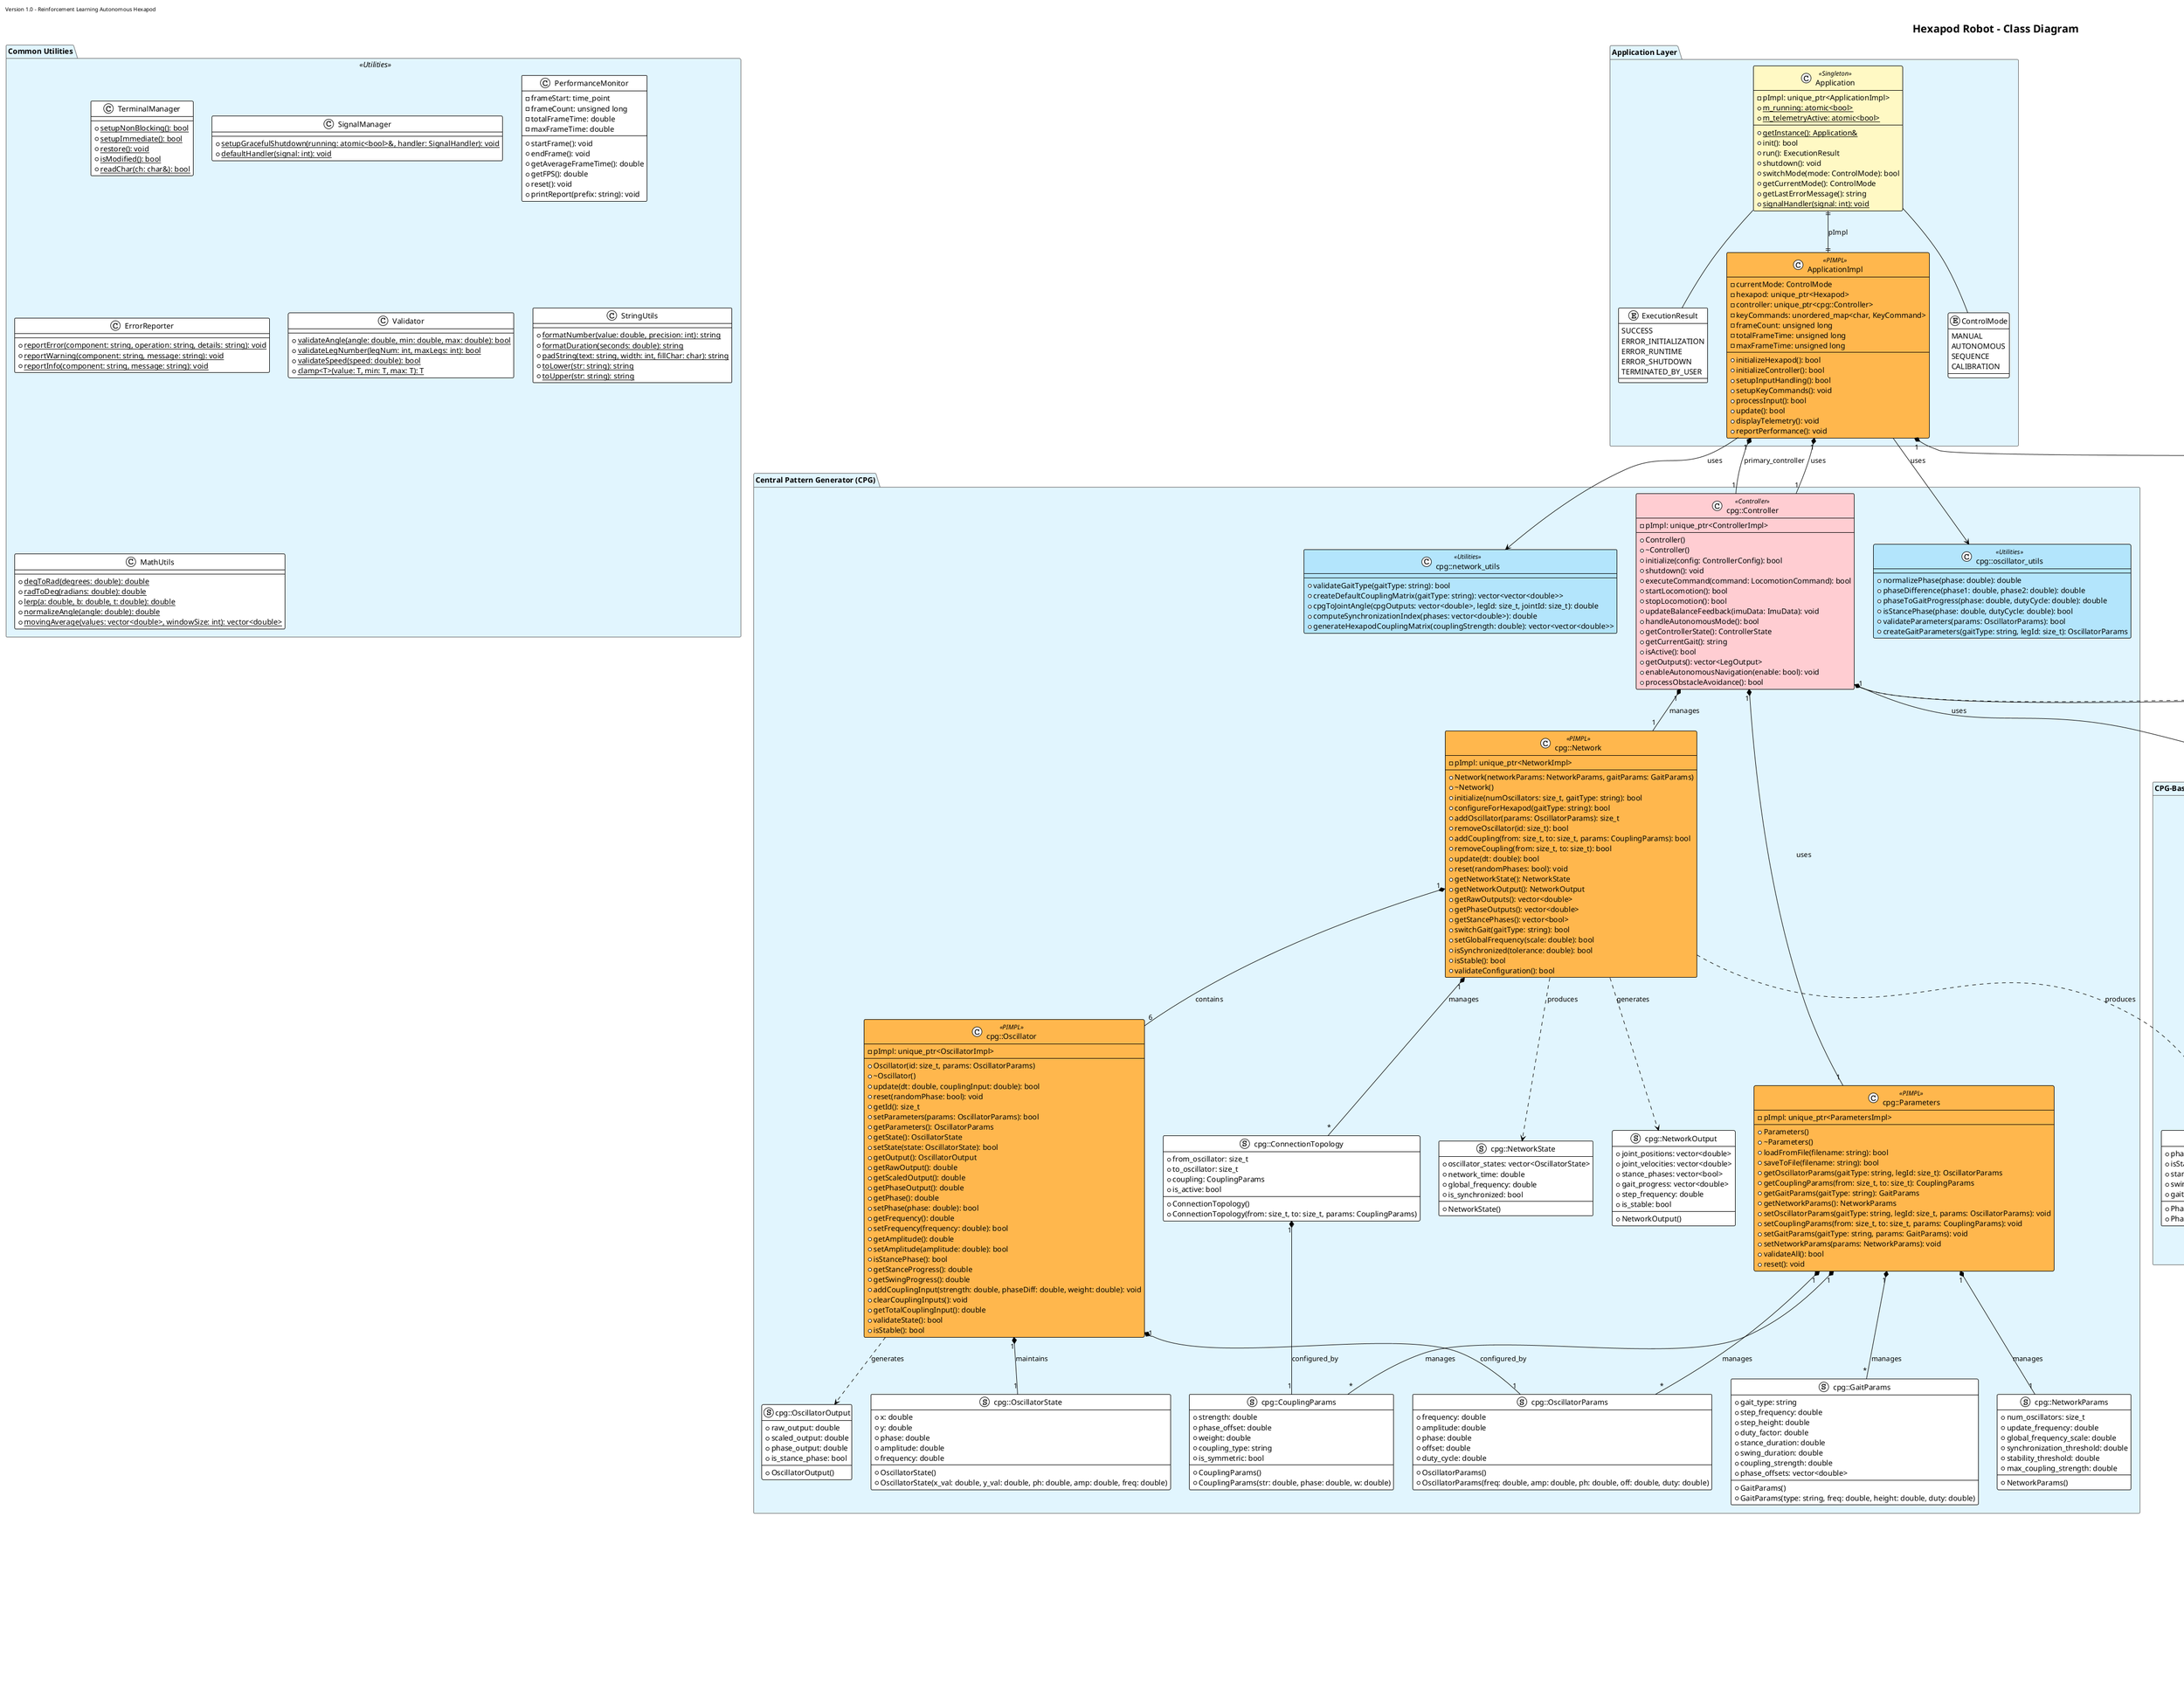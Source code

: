 /'
 * Hexapod Project - A Reinforcement Learning-based Autonomous Hexapod
 * Copyright (C) 2025  Nguyen Trong Phuc
 *
 * This program is free software; you can redistribute it and/or modify
 * it under the terms of the GNU General Public License as published by
 * the Free Software Foundation; either version 2 of the License, or
 * (at your option) any later version.
 *
 * This program is distributed in the hope that it will be useful,
 * but WITHOUT ANY WARRANTY; without even the implied warranty of
 * MERCHANTABILITY or FITNESS FOR A PARTICULAR PURPOSE.  See the
 * GNU General Public License for more details.
 *
 * You should have received a copy of the GNU General Public License
 * along with this program; if not, write to the Free Software Foundation,
 * Inc., 51 Franklin Street, Fifth Floor, Boston, MA 02110-1301 USA.
 '/

@startuml class
!theme plain
!define RECTANGLE class

title <font size=20><b>Hexapod Robot - Class Diagram</b></font>
left header Version 1.0 - Reinforcement Learning Autonomous Hexapod
right header BeagleBone Black Platform

skinparam class {
    BackgroundColor<<Actuators>> #D1C4E9
    BackgroundColor<<PIMPL>> #FFB74D
    BackgroundColor<<Singleton>> #FFF9C4
    BackgroundColor<<Utilities>> #B3E5FC
    BackgroundColor<<Hardware>> #C8E6C9
    BackgroundColor<<Controller>> #FFCDD2
}

skinparam package {
    BackgroundColor #E1F5FE
    BorderColor #666666
}

package "Hardware Layer" {
    class Hexapod <<Hardware>> {
        -pImpl: unique_ptr<HexapodImpl>
        +init(): bool
        +cleanup(): void
        +setLegPosition(leg_num: uint8_t, position: LegPosition): bool
        +getLegPosition(leg_num: uint8_t, position: LegPosition&): bool
        +getImuData(data: ImuData&): bool
        +setSensorType(type: SensorType): bool
        +getSensorType(type: SensorType&): bool
        +setCalibration(leg_num: uint8_t, hip: int16_t, knee: int16_t, ankle: int16_t): bool
        +centerAll(): bool
        +getLastError(): ErrorInfo
        +getCurrentTime(): double
    }

    class HexapodImpl <<PIMPL>> {
        -fd: int
        -initialized: bool
        -leg_positions: LegPosition[6]
        -imu_data: ImuData
        -lastError: ErrorInfo
        +executeIoctl(request: unsigned long, arg: void*): bool
        +setError(code: int, category: ErrorCategory, message: string): void
    }

    class LegPosition {
        +leg_num: uint8_t
        +joints: JointAngles
        +getHip(): int16_t
        +getKnee(): int16_t
        +getAnkle(): int16_t
        +setHip(value: int16_t): void
        +setKnee(value: int16_t): void
        +setAnkle(value: int16_t): void
    }

    struct JointAngles {
        +hip: int16_t
        +knee: int16_t
        +ankle: int16_t
    }

    class ImuData {
        +accel_x: int16_t
        +accel_y: int16_t
        +accel_z: int16_t
        +gyro_x: int16_t
        +gyro_y: int16_t
        +gyro_z: int16_t
        +sensor_type: uint8_t
        +getAccelX(): float
        +getAccelY(): float
        +getAccelZ(): float
        +getGyroX(): float
        +getGyroY(): float
        +getGyroZ(): float
        +hasGyro(): bool
        +getSensorType(): SensorType
    }

    enum SensorType {
        MPU6050
        ADXL345
        AUTO
    }

    class UltrasonicSensor <<Hardware>> {
        -pImpl: unique_ptr<Impl>
        +init(): bool
        +cleanup(): void
        +measure(): Measurement
        +measureAverage(samples: int): Measurement
        +isObjectDetected(maxRange: float): bool
        +selfTest(): bool
        +getConfig(): SensorConfig
        +setConfig(config: SensorConfig): void
    }

    struct UltrasonicSensor::Measurement {
        +distance: float
        +valid: bool
        +timestamp: time_point
        +rawDistance: float
        +echoTimeUs: int
    }
}

package "CPG-Based Motion Control Layer" {
    class "cpg::TrajectoryGenerator" <<Singleton>> {
        -pImpl: unique_ptr<TrajectoryGeneratorImpl>
        +{static}getInstance(): TrajectoryGenerator&
        +generateLegTrajectory(legId: size_t, cpgOutput: double, phaseInfo: PhaseInfo&): LegPosition
        +computeStepHeight(phase: double, maxHeight: double): double
        +interpolateStance(startPos: Point3D, endPos: Point3D, progress: double): Point3D
        +setLegParameters(legIndex: int, coxa: double, femur: double, tibia: double): bool
        +validateTrajectory(trajectory: vector<Point3D>&): bool
    }

    class "cpg::TrajectoryGeneratorImpl" <<PIMPL>> {
        -initialized: bool
        -legParams: array<LegParameters, 6>
        -stepHeight: double
        -stanceWidth: double
        +computeBezierTrajectory(controlPoints: vector<Point3D>, t: double): Point3D
        +generateSwingTrajectory(startPos: Point3D, endPos: Point3D, phase: double): Point3D
    }

    class Point3D {
        +x: double
        +y: double
        +z: double
        +Point3D(x: double, y: double, z: double)
        +operator+(other: Point3D): Point3D
        +operator-(other: Point3D): Point3D
        +operator*(scalar: double): Point3D
        +length(): double
        +normalize(): void
        +distanceTo(other: Point3D): double
        +{static}lerp(a: Point3D, b: Point3D, t: double): Point3D
        +{static}dot(a: Point3D, b: Point3D): double
        +{static}cross(a: Point3D, b: Point3D): Point3D
    }

    struct PhaseInfo {
        +phase: double
        +isStancePhase: bool
        +stanceProgress: double
        +swingProgress: double
        +gaitType: string
        +PhaseInfo()
        +PhaseInfo(ph: double, stance: bool, gaitT: string)
    }
}

package "Central Pattern Generator (CPG)" {
    class "cpg::Controller" <<Controller>> {
        -pImpl: unique_ptr<ControllerImpl>
        +Controller()
        +~Controller()
        +initialize(config: ControllerConfig): bool
        +shutdown(): void
        +executeCommand(command: LocomotionCommand): bool
        +startLocomotion(): bool
        +stopLocomotion(): bool
        +updateBalanceFeedback(imuData: ImuData): void
        +handleAutonomousMode(): bool
        +getControllerState(): ControllerState
        +getCurrentGait(): string
        +isActive(): bool
        +getOutputs(): vector<LegOutput>
        +enableAutonomousNavigation(enable: bool): void
        +processObstacleAvoidance(): bool
    }

    class "cpg::Network" <<PIMPL>> {
        -pImpl: unique_ptr<NetworkImpl>
        +Network(networkParams: NetworkParams, gaitParams: GaitParams)
        +~Network()
        +initialize(numOscillators: size_t, gaitType: string): bool
        +configureForHexapod(gaitType: string): bool
        +addOscillator(params: OscillatorParams): size_t
        +removeOscillator(id: size_t): bool
        +addCoupling(from: size_t, to: size_t, params: CouplingParams): bool
        +removeCoupling(from: size_t, to: size_t): bool
        +update(dt: double): bool
        +reset(randomPhases: bool): void
        +getNetworkState(): NetworkState
        +getNetworkOutput(): NetworkOutput
        +getRawOutputs(): vector<double>
        +getPhaseOutputs(): vector<double>
        +getStancePhases(): vector<bool>
        +switchGait(gaitType: string): bool
        +setGlobalFrequency(scale: double): bool
        +isSynchronized(tolerance: double): bool
        +isStable(): bool
        +validateConfiguration(): bool
    }

    class "cpg::Oscillator" <<PIMPL>> {
        -pImpl: unique_ptr<OscillatorImpl>
        +Oscillator(id: size_t, params: OscillatorParams)
        +~Oscillator()
        +update(dt: double, couplingInput: double): bool
        +reset(randomPhase: bool): void
        +getId(): size_t
        +setParameters(params: OscillatorParams): bool
        +getParameters(): OscillatorParams
        +getState(): OscillatorState
        +setState(state: OscillatorState): bool
        +getOutput(): OscillatorOutput
        +getRawOutput(): double
        +getScaledOutput(): double
        +getPhaseOutput(): double
        +getPhase(): double
        +setPhase(phase: double): bool
        +getFrequency(): double
        +setFrequency(frequency: double): bool
        +getAmplitude(): double
        +setAmplitude(amplitude: double): bool
        +isStancePhase(): bool
        +getStanceProgress(): double
        +getSwingProgress(): double
        +addCouplingInput(strength: double, phaseDiff: double, weight: double): void
        +clearCouplingInputs(): void
        +getTotalCouplingInput(): double
        +validateState(): bool
        +isStable(): bool
    }

    class "cpg::Parameters" <<PIMPL>> {
        -pImpl: unique_ptr<ParametersImpl>
        +Parameters()
        +~Parameters()
        +loadFromFile(filename: string): bool
        +saveToFile(filename: string): bool
        +getOscillatorParams(gaitType: string, legId: size_t): OscillatorParams
        +getCouplingParams(from: size_t, to: size_t): CouplingParams
        +getGaitParams(gaitType: string): GaitParams
        +getNetworkParams(): NetworkParams
        +setOscillatorParams(gaitType: string, legId: size_t, params: OscillatorParams): void
        +setCouplingParams(from: size_t, to: size_t, params: CouplingParams): void
        +setGaitParams(gaitType: string, params: GaitParams): void
        +setNetworkParams(params: NetworkParams): void
        +validateAll(): bool
        +reset(): void
    }

    struct "cpg::OscillatorParams" {
        +frequency: double
        +amplitude: double
        +phase: double
        +offset: double
        +duty_cycle: double
        +OscillatorParams()
        +OscillatorParams(freq: double, amp: double, ph: double, off: double, duty: double)
    }

    struct "cpg::CouplingParams" {
        +strength: double
        +phase_offset: double
        +weight: double
        +coupling_type: string
        +is_symmetric: bool
        +CouplingParams()
        +CouplingParams(str: double, phase: double, w: double)
    }

    struct "cpg::GaitParams" {
        +gait_type: string
        +step_frequency: double
        +step_height: double
        +duty_factor: double
        +stance_duration: double
        +swing_duration: double
        +coupling_strength: double
        +phase_offsets: vector<double>
        +GaitParams()
        +GaitParams(type: string, freq: double, height: double, duty: double)
    }

    struct "cpg::NetworkParams" {
        +num_oscillators: size_t
        +update_frequency: double
        +global_frequency_scale: double
        +synchronization_threshold: double
        +stability_threshold: double
        +max_coupling_strength: double
        +NetworkParams()
    }

    struct "cpg::OscillatorState" {
        +x: double
        +y: double
        +phase: double
        +amplitude: double
        +frequency: double
        +OscillatorState()
        +OscillatorState(x_val: double, y_val: double, ph: double, amp: double, freq: double)
    }

    struct "cpg::OscillatorOutput" {
        +raw_output: double
        +scaled_output: double
        +phase_output: double
        +is_stance_phase: bool
        +OscillatorOutput()
    }

    struct "cpg::NetworkState" {
        +oscillator_states: vector<OscillatorState>
        +network_time: double
        +global_frequency: double
        +is_synchronized: bool
        +NetworkState()
    }

    struct "cpg::NetworkOutput" {
        +joint_positions: vector<double>
        +joint_velocities: vector<double>
        +stance_phases: vector<bool>
        +gait_progress: vector<double>
        +step_frequency: double
        +is_stable: bool
        +NetworkOutput()
    }

    struct "cpg::ConnectionTopology" {
        +from_oscillator: size_t
        +to_oscillator: size_t
        +coupling: CouplingParams
        +is_active: bool
        +ConnectionTopology()
        +ConnectionTopology(from: size_t, to: size_t, params: CouplingParams)
    }

    class "cpg::oscillator_utils" <<Utilities>> {
        +normalizePhase(phase: double): double
        +phaseDifference(phase1: double, phase2: double): double
        +phaseToGaitProgress(phase: double, dutyCycle: double): double
        +isStancePhase(phase: double, dutyCycle: double): bool
        +validateParameters(params: OscillatorParams): bool
        +createGaitParameters(gaitType: string, legId: size_t): OscillatorParams
    }

    class "cpg::network_utils" <<Utilities>> {
        +validateGaitType(gaitType: string): bool
        +createDefaultCouplingMatrix(gaitType: string): vector<vector<double>>
        +cpgToJointAngle(cpgOutputs: vector<double>, legId: size_t, jointId: size_t): double
        +computeSynchronizationIndex(phases: vector<double>): double
        +generateHexapodCouplingMatrix(couplingStrength: double): vector<vector<double>>
    }
}

package "Application Layer" {
    class Application <<Singleton>> {
        -pImpl: unique_ptr<ApplicationImpl>
        +{static}getInstance(): Application&
        +{static}m_running: atomic<bool>
        +{static}m_telemetryActive: atomic<bool>
        +init(): bool
        +run(): ExecutionResult
        +shutdown(): void
        +switchMode(mode: ControlMode): bool
        +getCurrentMode(): ControlMode
        +getLastErrorMessage(): string
        +{static}signalHandler(signal: int): void
    }

    class ApplicationImpl <<PIMPL>> {
        -currentMode: ControlMode
        -hexapod: unique_ptr<Hexapod>
        -controller: unique_ptr<cpg::Controller>
        -keyCommands: unordered_map<char, KeyCommand>
        -frameCount: unsigned long
        -totalFrameTime: unsigned long
        -maxFrameTime: unsigned long
        +initializeHexapod(): bool
        +initializeController(): bool
        +setupInputHandling(): bool
        +setupKeyCommands(): void
        +processInput(): bool
        +update(): bool
        +displayTelemetry(): void
        +reportPerformance(): void
    }

    enum ControlMode {
        MANUAL
        AUTONOMOUS
        SEQUENCE
        CALIBRATION
    }

    enum ExecutionResult {
        SUCCESS
        ERROR_INITIALIZATION
        ERROR_RUNTIME
        ERROR_SHUTDOWN
        TERMINATED_BY_USER
    }
}

package "Calibration System" {
    class CalibrationManager <<Singleton>> {
        -pImpl: unique_ptr<CalibrationManagerImpl>
        +{static}getInstance(): CalibrationManager&
        +{static}loadCalibration(calibrations: vector<Calibration>&, filename: string): bool
        +{static}saveCalibration(calibrations: vector<Calibration>&, filename: string): bool
        +{static}getDefaultCalibration(): vector<Calibration>
        +{static}applyCalibration(hexapod: Hexapod&, calibrations: vector<Calibration>&): bool
        +{static}validateCalibration(calibrations: vector<Calibration>&): bool
        +{static}getDefaultCalibrationPath(): string
    }

    struct Calibration {
        +leg_num: uint8_t
        +hip_offset: int16_t
        +knee_offset: int16_t
        +ankle_offset: int16_t
        +Calibration()
        +Calibration(leg: uint8_t, hip: int16_t, knee: int16_t, ankle: int16_t)
    }

    class CalibrationException {
        -message: string
        +CalibrationException(message: string)
        +what(): const char*
    }
}

package "Common Utilities" <<Utilities>> {
    class TerminalManager {
        +{static}setupNonBlocking(): bool
        +{static}setupImmediate(): bool
        +{static}restore(): void
        +{static}isModified(): bool
        +{static}readChar(ch: char&): bool
    }

    class SignalManager {
        +{static}setupGracefulShutdown(running: atomic<bool>&, handler: SignalHandler): void
        +{static}defaultHandler(signal: int): void
    }

    class PerformanceMonitor {
        -frameStart: time_point
        -frameCount: unsigned long
        -totalFrameTime: double
        -maxFrameTime: double
        +startFrame(): void
        +endFrame(): void
        +getAverageFrameTime(): double
        +getFPS(): double
        +reset(): void
        +printReport(prefix: string): void
    }

    class ErrorReporter {
        +{static}reportError(component: string, operation: string, details: string): void
        +{static}reportWarning(component: string, message: string): void
        +{static}reportInfo(component: string, message: string): void
    }

    class Validator {
        +{static}validateAngle(angle: double, min: double, max: double): bool
        +{static}validateLegNumber(legNum: int, maxLegs: int): bool
        +{static}validateSpeed(speed: double): bool
        +{static}clamp<T>(value: T, min: T, max: T): T
    }

    class StringUtils {
        +{static}formatNumber(value: double, precision: int): string
        +{static}formatDuration(seconds: double): string
        +{static}padString(text: string, width: int, fillChar: char): string
        +{static}toLower(str: string): string
        +{static}toUpper(str: string): string
    }

    class MathUtils {
        +{static}degToRad(degrees: double): double
        +{static}radToDeg(radians: double): double
        +{static}lerp(a: double, b: double, t: double): double
        +{static}normalizeAngle(angle: double): double
        +{static}movingAverage(values: vector<double>, windowSize: int): vector<double>
    }
}

' Relationships
Hexapod ||--|| HexapodImpl : pImpl
Hexapod "1" *-- "6" LegPosition : manages
LegPosition *-- JointAngles
Hexapod "1" *-- "1" ImuData : reads
ImuData -- SensorType

cpg::TrajectoryGenerator ||--|| cpg::TrajectoryGeneratorImpl : pImpl
cpg::TrajectoryGenerator ..> Point3D : uses
cpg::TrajectoryGenerator ..> LegPosition : generates
cpg::TrajectoryGenerator ..> PhaseInfo : processes

' CPG System Relationships
cpg::Controller "1" *-- "1" cpg::Network : manages
cpg::Controller "1" *-- "1" cpg::Parameters : uses
cpg::Controller "1" *-- "1" cpg::TrajectoryGenerator : uses
cpg::Controller --> Hexapod : controls
cpg::Controller ..> ImuData : processes

cpg::Network "1" *-- "6" cpg::Oscillator : contains
cpg::Network "1" *-- "*" cpg::ConnectionTopology : manages
cpg::Network ..> cpg::NetworkState : produces
cpg::Network ..> cpg::NetworkOutput : generates
cpg::Network ..> PhaseInfo : produces

cpg::Oscillator "1" *-- "1" cpg::OscillatorState : maintains
cpg::Oscillator "1" *-- "1" cpg::OscillatorParams : configured_by
cpg::Oscillator ..> cpg::OscillatorOutput : generates

cpg::Parameters "1" *-- "*" cpg::GaitParams : manages
cpg::Parameters "1" *-- "*" cpg::OscillatorParams : manages
cpg::Parameters "1" *-- "*" cpg::CouplingParams : manages
cpg::Parameters "1" *-- "1" cpg::NetworkParams : manages

cpg::ConnectionTopology "1" *-- "1" cpg::CouplingParams : configured_by

' Application Relationships
ApplicationImpl "1" *-- "1" cpg::Controller : primary_controller
ApplicationImpl --> cpg::oscillator_utils : uses
ApplicationImpl --> cpg::network_utils : uses

Application ||--|| ApplicationImpl : pImpl
ApplicationImpl "1" *-- "1" Hexapod : manages
ApplicationImpl "1" *-- "1" cpg::Controller : uses
Application -- ControlMode
Application -- ExecutionResult

CalibrationManager "1" *-- "*" Calibration : manages
CalibrationManager ..> Hexapod : configures
CalibrationManager ..> CalibrationException : throws

UltrasonicSensor "1" *-- "1" UltrasonicSensor::Measurement : produces

' Constants and Configuration
note top of Hexapod : Hardware Bus:\nI2C Bus 2 on BeagleBone Black\nSCL: P9_19, SDA: P9_20, 100kHz\n\nPhysical Organization:\n- 6 legs with 3 servos each\n- 2 PWM controllers (primary/secondary)\n- 1 IMU for orientation sensing

legend right
  <b>Hexapod Robot - Class Legend</b>
  --
  <back:#E6CCFF>■</back> Actuators
  <back:#FF7700>■</back> Implementation Classes (PIMPL)
  <back:#FFE6CC>■</back> Singleton Pattern
  <back:#E6F3FF>■</back> Utility Classes
  <back:#E6FFE6>■</back> Hardware Interface
  <back:#FFE6E6>■</back> Control Layer
  
  <b>Hardware Bus:</b>
  I2C Bus 2 on BeagleBone Black
  SCL: P9_19, SDA: P9_20, 100kHz
  
  <b>Physical Organization:</b>
  - 6 legs with 3 servos each
  - 2 PWM controllers (primary/secondary)
  - 1 IMU for orientation sensing
endlegend

@enduml
